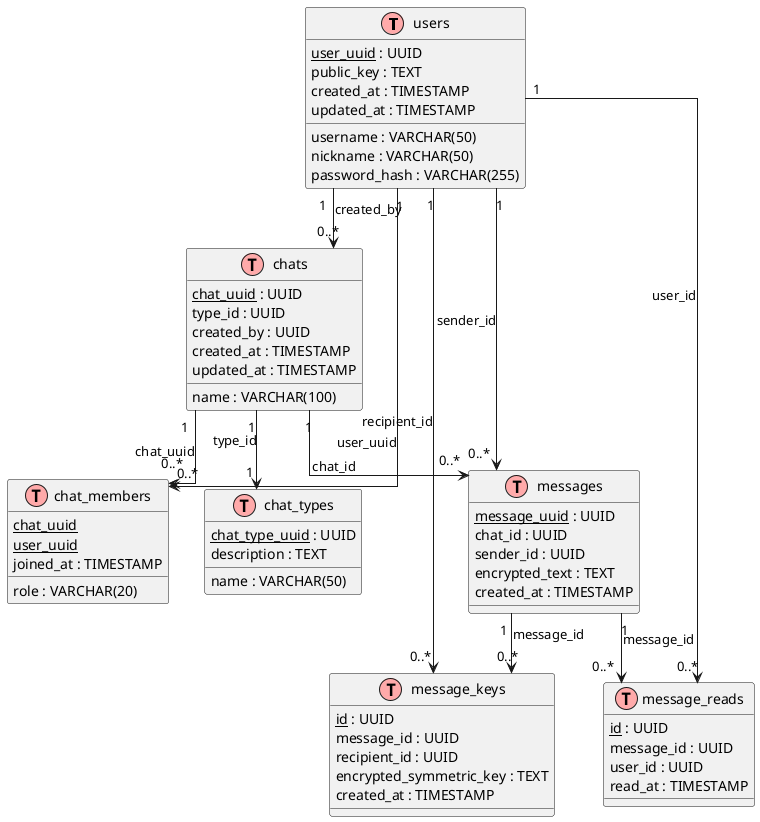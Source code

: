 @startuml
!define table(x) class x << (T,#FFAAAA) >>

skinparam linetype ortho

table(users) {
    <u>user_uuid</u> : UUID
    username : VARCHAR(50)
    nickname : VARCHAR(50)
    password_hash : VARCHAR(255)
    public_key : TEXT
    created_at : TIMESTAMP
    updated_at : TIMESTAMP
}

table(chat_types) {
    <u>chat_type_uuid</u> : UUID
    name : VARCHAR(50)
    description : TEXT
}

table(chats) {
    <u>chat_uuid</u> : UUID
    name : VARCHAR(100)
    type_id : UUID
    created_by : UUID
    created_at : TIMESTAMP
    updated_at : TIMESTAMP
}

table(chat_members) {
    <u>chat_uuid</u>
    <u>user_uuid</u>
    role : VARCHAR(20)
    joined_at : TIMESTAMP
}

table(messages) {
    <u>message_uuid</u> : UUID
    chat_id : UUID
    sender_id : UUID
    encrypted_text : TEXT
    created_at : TIMESTAMP    
}

table(message_keys) {
    <u>id</u> : UUID
    message_id : UUID
    recipient_id : UUID
    encrypted_symmetric_key : TEXT
    created_at : TIMESTAMP
}

table(message_reads) {
    <u>id</u> : UUID
    message_id : UUID
    user_id : UUID
    read_at : TIMESTAMP
}

' Связи
users "1" -down-> "0..*" chats : created_by
users "1" -down-> "0..*" chat_members : user_uuid
users "1" -down-> "0..*" messages : sender_id
users "1" -down-> "0..*" message_keys : recipient_id
users "1" -down-> "0..*" message_reads : user_id

chats "1" -down-> "0..*" chat_members : chat_uuid
chats "1" -down-> "0..*" messages : chat_id
chats "1" -down-> "1" chat_types : type_id

messages "1" -down-> "0..*" message_keys : message_id
messages "1" -down-> "0..*" message_reads : message_id

@enduml
